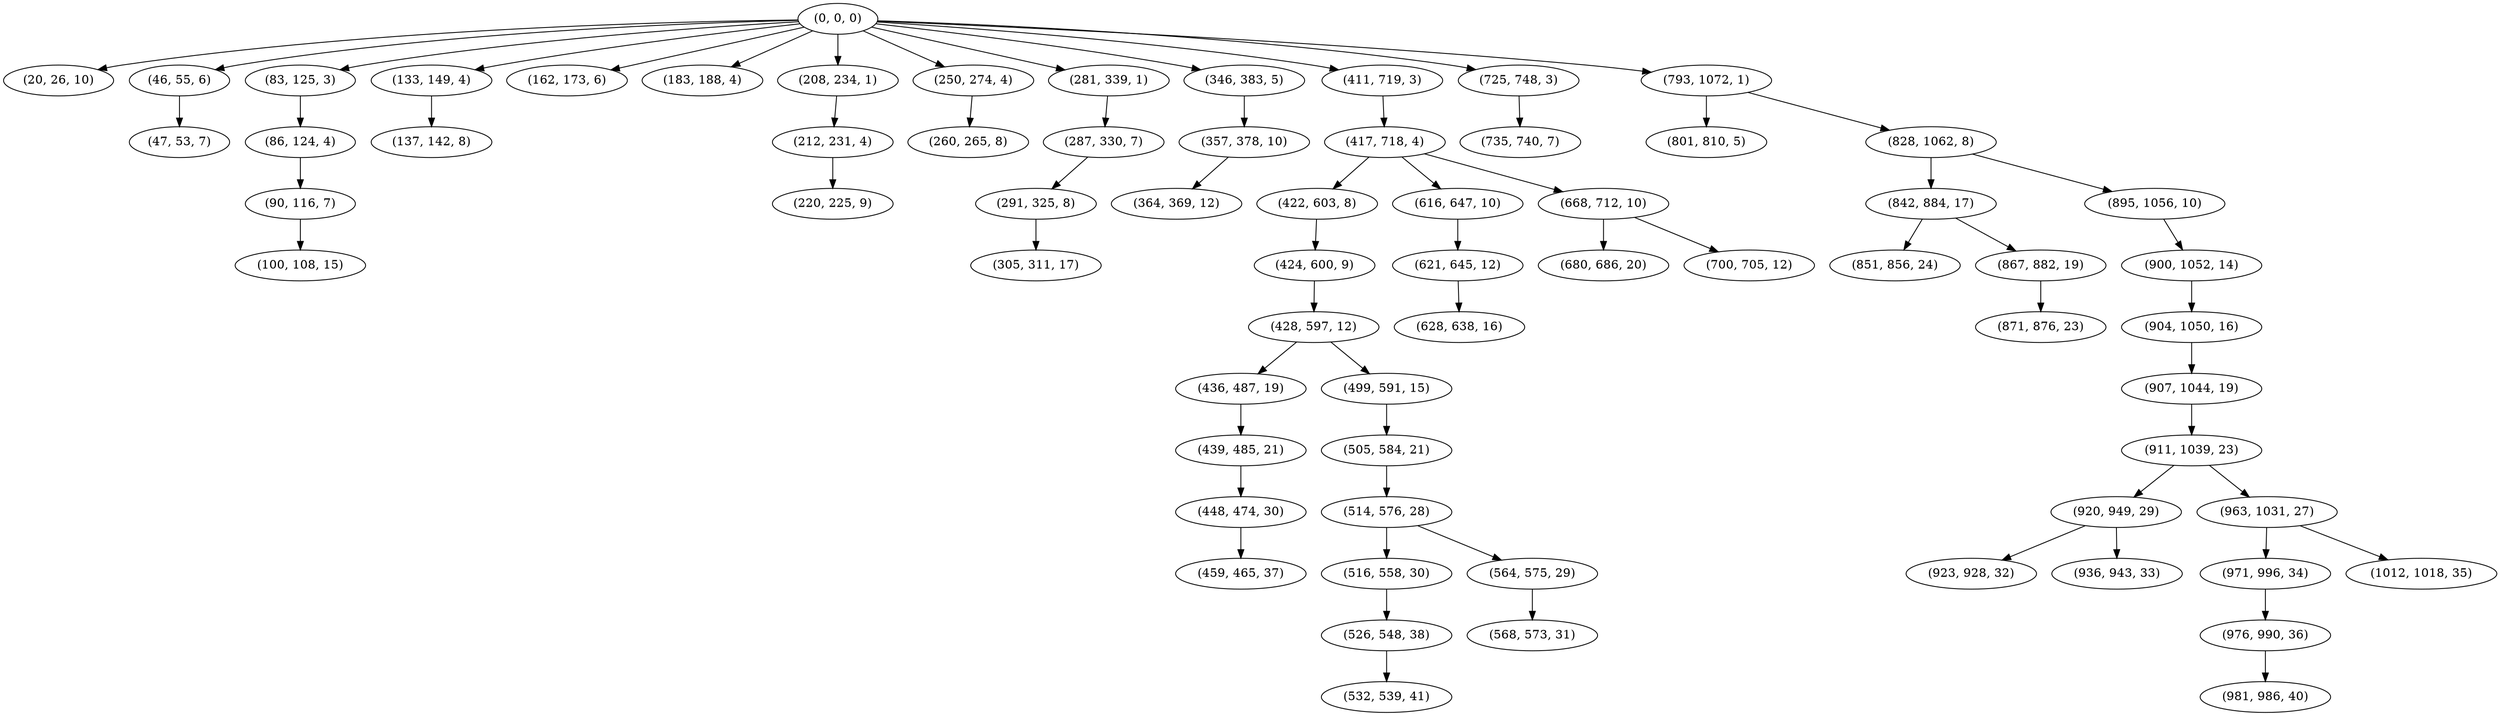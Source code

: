 digraph tree {
    "(0, 0, 0)";
    "(20, 26, 10)";
    "(46, 55, 6)";
    "(47, 53, 7)";
    "(83, 125, 3)";
    "(86, 124, 4)";
    "(90, 116, 7)";
    "(100, 108, 15)";
    "(133, 149, 4)";
    "(137, 142, 8)";
    "(162, 173, 6)";
    "(183, 188, 4)";
    "(208, 234, 1)";
    "(212, 231, 4)";
    "(220, 225, 9)";
    "(250, 274, 4)";
    "(260, 265, 8)";
    "(281, 339, 1)";
    "(287, 330, 7)";
    "(291, 325, 8)";
    "(305, 311, 17)";
    "(346, 383, 5)";
    "(357, 378, 10)";
    "(364, 369, 12)";
    "(411, 719, 3)";
    "(417, 718, 4)";
    "(422, 603, 8)";
    "(424, 600, 9)";
    "(428, 597, 12)";
    "(436, 487, 19)";
    "(439, 485, 21)";
    "(448, 474, 30)";
    "(459, 465, 37)";
    "(499, 591, 15)";
    "(505, 584, 21)";
    "(514, 576, 28)";
    "(516, 558, 30)";
    "(526, 548, 38)";
    "(532, 539, 41)";
    "(564, 575, 29)";
    "(568, 573, 31)";
    "(616, 647, 10)";
    "(621, 645, 12)";
    "(628, 638, 16)";
    "(668, 712, 10)";
    "(680, 686, 20)";
    "(700, 705, 12)";
    "(725, 748, 3)";
    "(735, 740, 7)";
    "(793, 1072, 1)";
    "(801, 810, 5)";
    "(828, 1062, 8)";
    "(842, 884, 17)";
    "(851, 856, 24)";
    "(867, 882, 19)";
    "(871, 876, 23)";
    "(895, 1056, 10)";
    "(900, 1052, 14)";
    "(904, 1050, 16)";
    "(907, 1044, 19)";
    "(911, 1039, 23)";
    "(920, 949, 29)";
    "(923, 928, 32)";
    "(936, 943, 33)";
    "(963, 1031, 27)";
    "(971, 996, 34)";
    "(976, 990, 36)";
    "(981, 986, 40)";
    "(1012, 1018, 35)";
    "(0, 0, 0)" -> "(20, 26, 10)";
    "(0, 0, 0)" -> "(46, 55, 6)";
    "(0, 0, 0)" -> "(83, 125, 3)";
    "(0, 0, 0)" -> "(133, 149, 4)";
    "(0, 0, 0)" -> "(162, 173, 6)";
    "(0, 0, 0)" -> "(183, 188, 4)";
    "(0, 0, 0)" -> "(208, 234, 1)";
    "(0, 0, 0)" -> "(250, 274, 4)";
    "(0, 0, 0)" -> "(281, 339, 1)";
    "(0, 0, 0)" -> "(346, 383, 5)";
    "(0, 0, 0)" -> "(411, 719, 3)";
    "(0, 0, 0)" -> "(725, 748, 3)";
    "(0, 0, 0)" -> "(793, 1072, 1)";
    "(46, 55, 6)" -> "(47, 53, 7)";
    "(83, 125, 3)" -> "(86, 124, 4)";
    "(86, 124, 4)" -> "(90, 116, 7)";
    "(90, 116, 7)" -> "(100, 108, 15)";
    "(133, 149, 4)" -> "(137, 142, 8)";
    "(208, 234, 1)" -> "(212, 231, 4)";
    "(212, 231, 4)" -> "(220, 225, 9)";
    "(250, 274, 4)" -> "(260, 265, 8)";
    "(281, 339, 1)" -> "(287, 330, 7)";
    "(287, 330, 7)" -> "(291, 325, 8)";
    "(291, 325, 8)" -> "(305, 311, 17)";
    "(346, 383, 5)" -> "(357, 378, 10)";
    "(357, 378, 10)" -> "(364, 369, 12)";
    "(411, 719, 3)" -> "(417, 718, 4)";
    "(417, 718, 4)" -> "(422, 603, 8)";
    "(417, 718, 4)" -> "(616, 647, 10)";
    "(417, 718, 4)" -> "(668, 712, 10)";
    "(422, 603, 8)" -> "(424, 600, 9)";
    "(424, 600, 9)" -> "(428, 597, 12)";
    "(428, 597, 12)" -> "(436, 487, 19)";
    "(428, 597, 12)" -> "(499, 591, 15)";
    "(436, 487, 19)" -> "(439, 485, 21)";
    "(439, 485, 21)" -> "(448, 474, 30)";
    "(448, 474, 30)" -> "(459, 465, 37)";
    "(499, 591, 15)" -> "(505, 584, 21)";
    "(505, 584, 21)" -> "(514, 576, 28)";
    "(514, 576, 28)" -> "(516, 558, 30)";
    "(514, 576, 28)" -> "(564, 575, 29)";
    "(516, 558, 30)" -> "(526, 548, 38)";
    "(526, 548, 38)" -> "(532, 539, 41)";
    "(564, 575, 29)" -> "(568, 573, 31)";
    "(616, 647, 10)" -> "(621, 645, 12)";
    "(621, 645, 12)" -> "(628, 638, 16)";
    "(668, 712, 10)" -> "(680, 686, 20)";
    "(668, 712, 10)" -> "(700, 705, 12)";
    "(725, 748, 3)" -> "(735, 740, 7)";
    "(793, 1072, 1)" -> "(801, 810, 5)";
    "(793, 1072, 1)" -> "(828, 1062, 8)";
    "(828, 1062, 8)" -> "(842, 884, 17)";
    "(828, 1062, 8)" -> "(895, 1056, 10)";
    "(842, 884, 17)" -> "(851, 856, 24)";
    "(842, 884, 17)" -> "(867, 882, 19)";
    "(867, 882, 19)" -> "(871, 876, 23)";
    "(895, 1056, 10)" -> "(900, 1052, 14)";
    "(900, 1052, 14)" -> "(904, 1050, 16)";
    "(904, 1050, 16)" -> "(907, 1044, 19)";
    "(907, 1044, 19)" -> "(911, 1039, 23)";
    "(911, 1039, 23)" -> "(920, 949, 29)";
    "(911, 1039, 23)" -> "(963, 1031, 27)";
    "(920, 949, 29)" -> "(923, 928, 32)";
    "(920, 949, 29)" -> "(936, 943, 33)";
    "(963, 1031, 27)" -> "(971, 996, 34)";
    "(963, 1031, 27)" -> "(1012, 1018, 35)";
    "(971, 996, 34)" -> "(976, 990, 36)";
    "(976, 990, 36)" -> "(981, 986, 40)";
}

